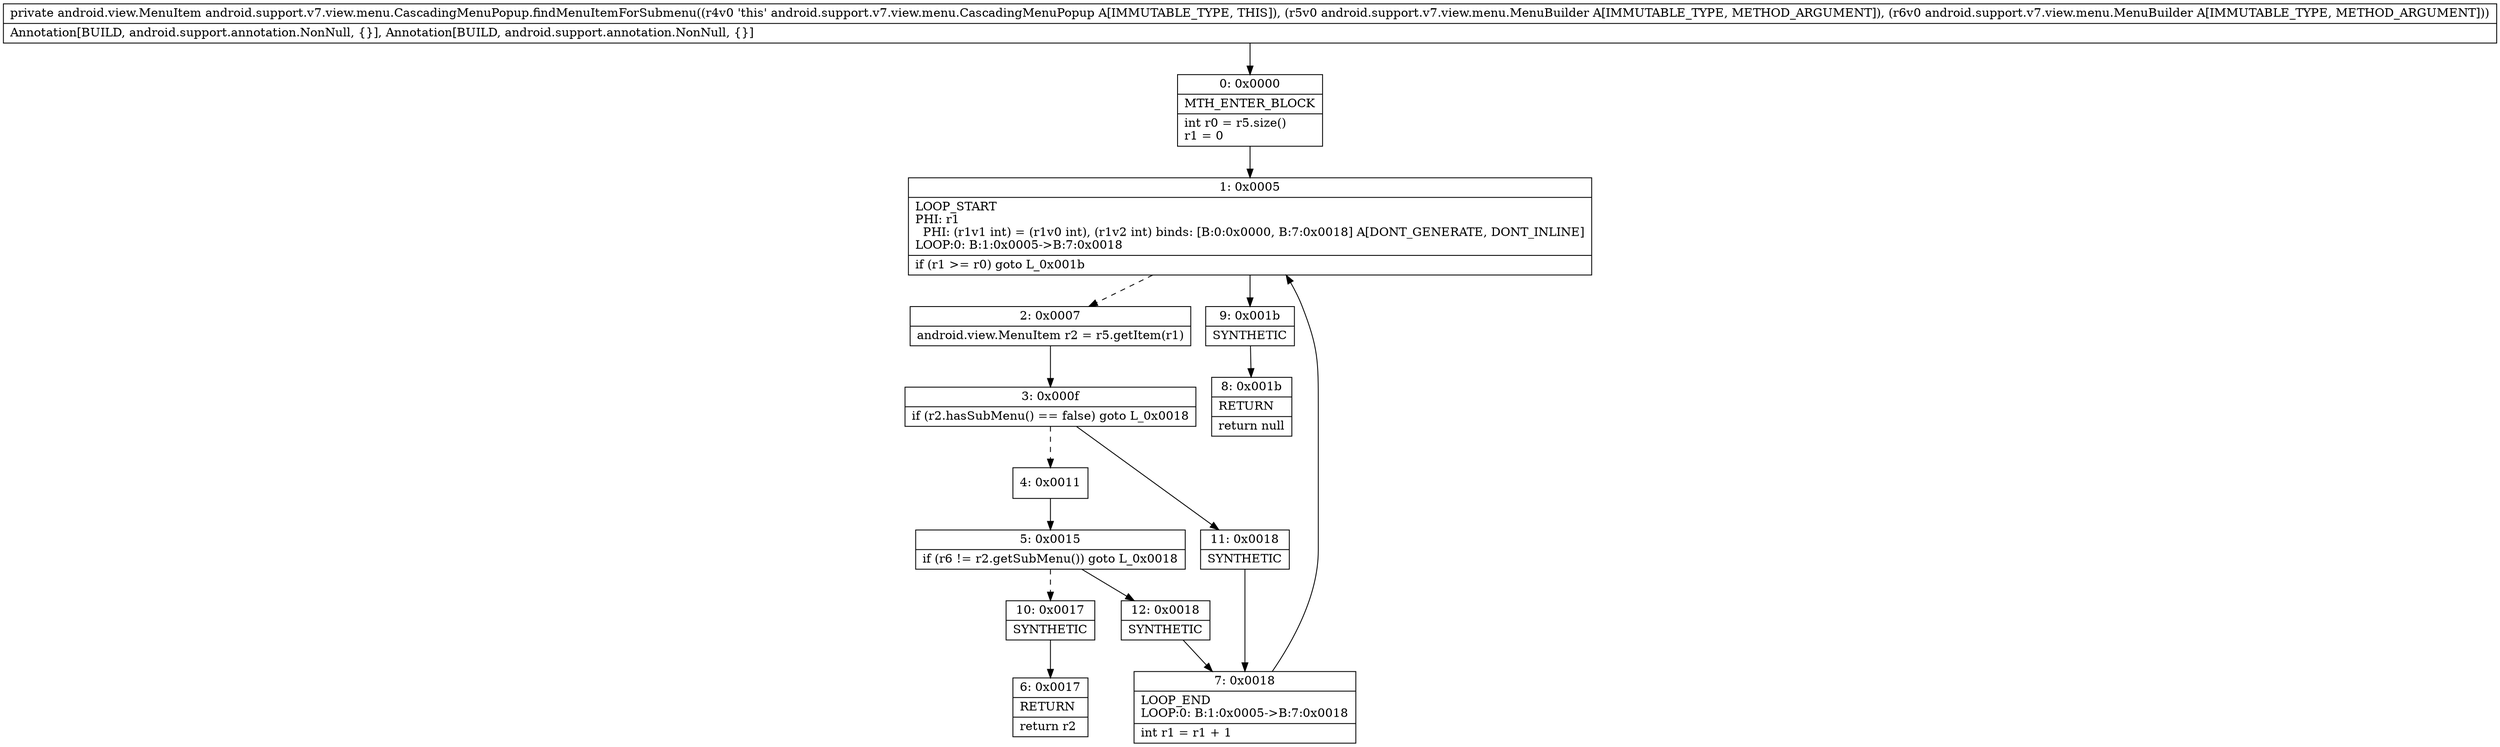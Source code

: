 digraph "CFG forandroid.support.v7.view.menu.CascadingMenuPopup.findMenuItemForSubmenu(Landroid\/support\/v7\/view\/menu\/MenuBuilder;Landroid\/support\/v7\/view\/menu\/MenuBuilder;)Landroid\/view\/MenuItem;" {
Node_0 [shape=record,label="{0\:\ 0x0000|MTH_ENTER_BLOCK\l|int r0 = r5.size()\lr1 = 0\l}"];
Node_1 [shape=record,label="{1\:\ 0x0005|LOOP_START\lPHI: r1 \l  PHI: (r1v1 int) = (r1v0 int), (r1v2 int) binds: [B:0:0x0000, B:7:0x0018] A[DONT_GENERATE, DONT_INLINE]\lLOOP:0: B:1:0x0005\-\>B:7:0x0018\l|if (r1 \>= r0) goto L_0x001b\l}"];
Node_2 [shape=record,label="{2\:\ 0x0007|android.view.MenuItem r2 = r5.getItem(r1)\l}"];
Node_3 [shape=record,label="{3\:\ 0x000f|if (r2.hasSubMenu() == false) goto L_0x0018\l}"];
Node_4 [shape=record,label="{4\:\ 0x0011}"];
Node_5 [shape=record,label="{5\:\ 0x0015|if (r6 != r2.getSubMenu()) goto L_0x0018\l}"];
Node_6 [shape=record,label="{6\:\ 0x0017|RETURN\l|return r2\l}"];
Node_7 [shape=record,label="{7\:\ 0x0018|LOOP_END\lLOOP:0: B:1:0x0005\-\>B:7:0x0018\l|int r1 = r1 + 1\l}"];
Node_8 [shape=record,label="{8\:\ 0x001b|RETURN\l|return null\l}"];
Node_9 [shape=record,label="{9\:\ 0x001b|SYNTHETIC\l}"];
Node_10 [shape=record,label="{10\:\ 0x0017|SYNTHETIC\l}"];
Node_11 [shape=record,label="{11\:\ 0x0018|SYNTHETIC\l}"];
Node_12 [shape=record,label="{12\:\ 0x0018|SYNTHETIC\l}"];
MethodNode[shape=record,label="{private android.view.MenuItem android.support.v7.view.menu.CascadingMenuPopup.findMenuItemForSubmenu((r4v0 'this' android.support.v7.view.menu.CascadingMenuPopup A[IMMUTABLE_TYPE, THIS]), (r5v0 android.support.v7.view.menu.MenuBuilder A[IMMUTABLE_TYPE, METHOD_ARGUMENT]), (r6v0 android.support.v7.view.menu.MenuBuilder A[IMMUTABLE_TYPE, METHOD_ARGUMENT]))  | Annotation[BUILD, android.support.annotation.NonNull, \{\}], Annotation[BUILD, android.support.annotation.NonNull, \{\}]\l}"];
MethodNode -> Node_0;
Node_0 -> Node_1;
Node_1 -> Node_2[style=dashed];
Node_1 -> Node_9;
Node_2 -> Node_3;
Node_3 -> Node_4[style=dashed];
Node_3 -> Node_11;
Node_4 -> Node_5;
Node_5 -> Node_10[style=dashed];
Node_5 -> Node_12;
Node_7 -> Node_1;
Node_9 -> Node_8;
Node_10 -> Node_6;
Node_11 -> Node_7;
Node_12 -> Node_7;
}

